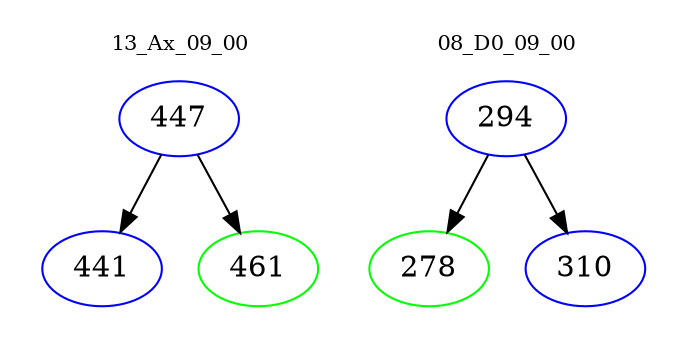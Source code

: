 digraph{
subgraph cluster_0 {
color = white
label = "13_Ax_09_00";
fontsize=10;
T0_447 [label="447", color="blue"]
T0_447 -> T0_441 [color="black"]
T0_441 [label="441", color="blue"]
T0_447 -> T0_461 [color="black"]
T0_461 [label="461", color="green"]
}
subgraph cluster_1 {
color = white
label = "08_D0_09_00";
fontsize=10;
T1_294 [label="294", color="blue"]
T1_294 -> T1_278 [color="black"]
T1_278 [label="278", color="green"]
T1_294 -> T1_310 [color="black"]
T1_310 [label="310", color="blue"]
}
}

